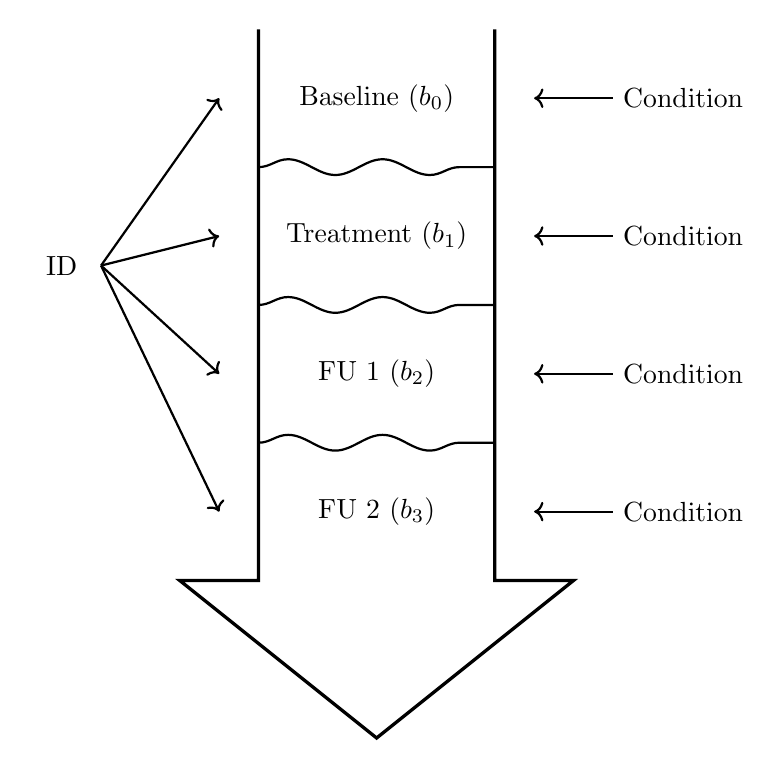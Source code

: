 \usetikzlibrary{decorations.pathmorphing,arrows.meta}

\begin{tikzpicture}
    % Draw the arrow
    \draw[very thick] (1.5, 9) -- (1.5, 2) -- (2.5, 2) -- (0, 0) -- (-2.5, 2) -- (-1.5, 2) -- (-1.5, 9);

    % Draw wavy dividers
    \draw[thick,decorate,decoration={snake,amplitude=1mm,segment length=12mm}] (-1.5, 7.25) -- (1.5, 7.25);
    \draw[thick,decorate,decoration={snake,amplitude=1mm,segment length=12mm}] (-1.5, 5.5) -- (1.5, 5.5);
    \draw[thick,decorate,decoration={snake,amplitude=1mm,segment length=12mm}] (-1.5, 3.75) -- (1.5, 3.75);

    % Labels
    \node at (0, 8.125) {Baseline ($b_0$)};
    \node at (0, 6.375) {Treatment ($b_1$)};
    \node at (0, 4.625) {FU 1 ($b_2$)};
    \node at (0, 2.875) {FU 2 ($b_3$)};

    % Perpendicular arrows and labels on the right
    \draw[thick,<-] (2, 8.125) -- (3, 8.125) node[right] {Condition};
    \draw[thick,<-] (2, 6.375) -- (3, 6.375) node[right] {Condition};
    \draw[thick,<-] (2, 4.625) -- (3, 4.625) node[right] {Condition};
    \draw[thick,<-] (2, 2.875) -- (3, 2.875) node[right] {Condition};

    % Node labeled "ID" and arrows on the left, angled accordingly
    \node at (-4, 6) {ID};
    \draw[thick,->] (-3.5, 6) -- (-2, 8.125);
    \draw[thick,->] (-3.5, 6) -- (-2, 6.375);
    \draw[thick,->] (-3.5, 6) -- (-2, 4.625);
    \draw[thick,->] (-3.5, 6) -- (-2, 2.875);
\end{tikzpicture}
